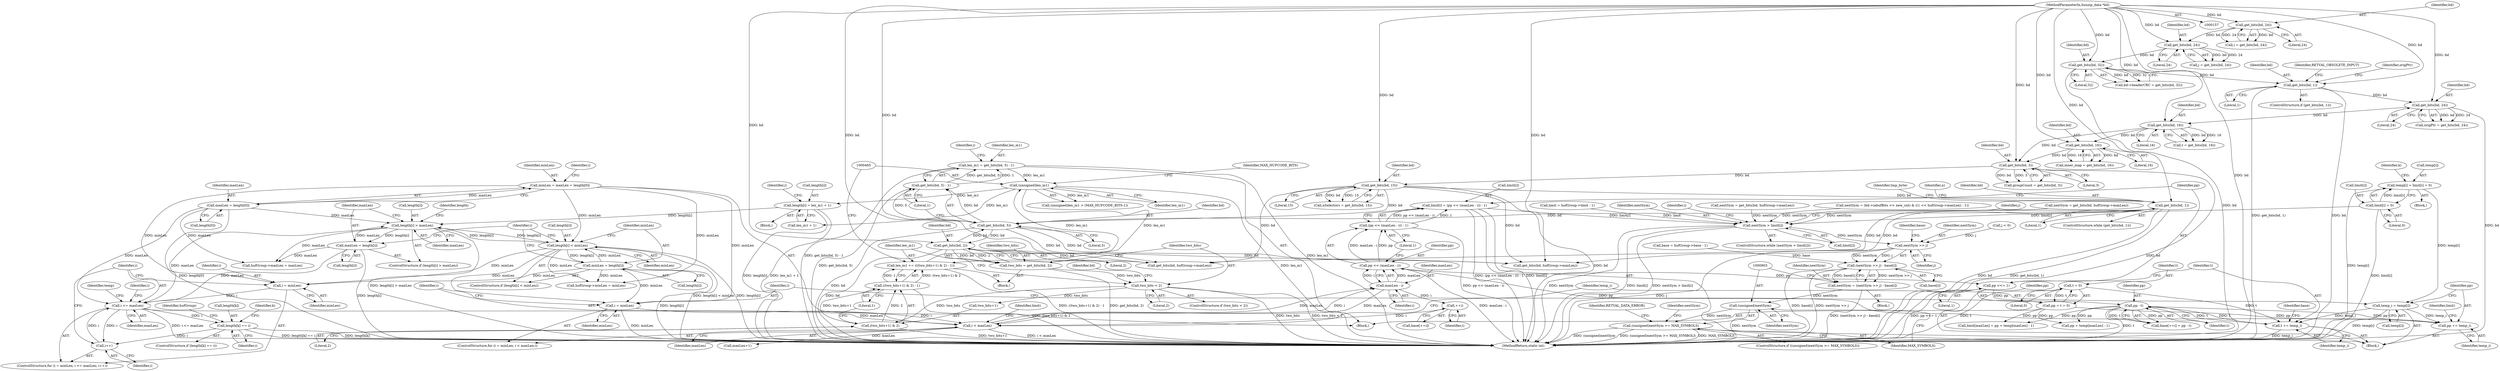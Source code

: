 digraph "0_busybox_0402cb32df015d9372578e3db27db47b33d5c7b0@integer" {
"1000657" [label="(Call,limit[i] = (pp << (maxLen - i)) - 1)"];
"1000661" [label="(Call,(pp << (maxLen - i)) - 1)"];
"1000662" [label="(Call,pp << (maxLen - i))"];
"1000654" [label="(Call,pp += temp_i)"];
"1000649" [label="(Call,temp_i = temp[i])"];
"1000588" [label="(Call,temp[i] = limit[i] = 0)"];
"1000592" [label="(Call,limit[i] = 0)"];
"1000679" [label="(Call,pp - t)"];
"1000668" [label="(Call,pp <<= 1)"];
"1000671" [label="(Call,t += temp_i)"];
"1000637" [label="(Call,t = 0)"];
"1000635" [label="(Call,pp = t = 0)"];
"1000664" [label="(Call,maxLen - i)"];
"1000644" [label="(Call,i < maxLen)"];
"1000677" [label="(Call,++i)"];
"1000641" [label="(Call,i = minLen)"];
"1000538" [label="(Call,minLen = length[i])"];
"1000533" [label="(Call,length[i] < minLen)"];
"1000521" [label="(Call,length[i] > maxLen)"];
"1000496" [label="(Call,length[i] = len_m1 + 1)"];
"1000464" [label="(Call,(unsigned)len_m1)"];
"1000442" [label="(Call,len_m1 = get_bits(bd, 5) - 1)"];
"1000444" [label="(Call,get_bits(bd, 5) - 1)"];
"1000445" [label="(Call,get_bits(bd, 5))"];
"1000381" [label="(Call,get_bits(bd, 1))"];
"1000357" [label="(Call,get_bits(bd, 15))"];
"1000328" [label="(Call,get_bits(bd, 3))"];
"1000274" [label="(Call,get_bits(bd, 16))"];
"1000255" [label="(Call,get_bits(bd, 24))"];
"1000248" [label="(Call,get_bits(bd, 1))"];
"1000224" [label="(Call,get_bits(bd, 32))"];
"1000217" [label="(Call,get_bits(bd, 24))"];
"1000212" [label="(Call,get_bits(bd, 24))"];
"1000158" [label="(MethodParameterIn,bunzip_data *bd)"];
"1000289" [label="(Call,get_bits(bd, 16))"];
"1000474" [label="(Call,get_bits(bd, 2))"];
"1000487" [label="(Call,len_m1 += (((two_bits+1) & 2) - 1))"];
"1000489" [label="(Call,((two_bits+1) & 2) - 1)"];
"1000490" [label="(Call,(two_bits+1) & 2)"];
"1000478" [label="(Call,two_bits < 2)"];
"1000472" [label="(Call,two_bits = get_bits(bd, 2))"];
"1000505" [label="(Call,maxLen = length[0])"];
"1000526" [label="(Call,maxLen = length[i])"];
"1000503" [label="(Call,minLen = maxLen = length[0])"];
"1000581" [label="(Call,i <= maxLen)"];
"1000578" [label="(Call,i = minLen)"];
"1000584" [label="(Call,i++)"];
"1000607" [label="(Call,length[k] == i)"];
"1000866" [label="(Call,nextSym > limit[i])"];
"1000894" [label="(Call,nextSym >> j)"];
"1000893" [label="(Call,(nextSym >> j) - base[i])"];
"1000891" [label="(Call,nextSym = (nextSym >> j) - base[i])"];
"1000902" [label="(Call,(unsigned)nextSym)"];
"1000901" [label="(Call,(unsigned)nextSym >= MAX_SYMBOLS)"];
"1000641" [label="(Call,i = minLen)"];
"1000668" [label="(Call,pp <<= 1)"];
"1000500" [label="(Call,len_m1 + 1)"];
"1000381" [label="(Call,get_bits(bd, 1))"];
"1000249" [label="(Identifier,bd)"];
"1000484" [label="(Identifier,bd)"];
"1000640" [label="(ControlStructure,for (i = minLen; i < maxLen;))"];
"1000272" [label="(Call,t = get_bits(bd, 16))"];
"1000900" [label="(ControlStructure,if ((unsigned)nextSym >= MAX_SYMBOLS))"];
"1000607" [label="(Call,length[k] == i)"];
"1000468" [label="(Identifier,MAX_HUFCODE_BITS)"];
"1000637" [label="(Call,t = 0)"];
"1000330" [label="(Literal,3)"];
"1000902" [label="(Call,(unsigned)nextSym)"];
"1000909" [label="(Identifier,nextSym)"];
"1000472" [label="(Call,two_bits = get_bits(bd, 2))"];
"1000672" [label="(Identifier,t)"];
"1000447" [label="(Literal,5)"];
"1000497" [label="(Call,length[i])"];
"1000865" [label="(ControlStructure,while (nextSym > limit[i]))"];
"1000478" [label="(Call,two_bits < 2)"];
"1000257" [label="(Literal,24)"];
"1000658" [label="(Call,limit[i])"];
"1000458" [label="(Block,)"];
"1000638" [label="(Identifier,t)"];
"1000394" [label="(Identifier,tmp_byte)"];
"1000646" [label="(Identifier,maxLen)"];
"1000215" [label="(Call,j = get_bits(bd, 24))"];
"1000276" [label="(Literal,16)"];
"1000905" [label="(Identifier,MAX_SYMBOLS)"];
"1000644" [label="(Call,i < maxLen)"];
"1000605" [label="(Identifier,k)"];
"1000212" [label="(Call,get_bits(bd, 24))"];
"1000586" [label="(Block,)"];
"1000328" [label="(Call,get_bits(bd, 3))"];
"1000217" [label="(Call,get_bits(bd, 24))"];
"1000488" [label="(Identifier,len_m1)"];
"1000867" [label="(Identifier,nextSym)"];
"1000684" [label="(Identifier,limit)"];
"1000696" [label="(Call,maxLen+1)"];
"1000615" [label="(Identifier,hufGroup)"];
"1000477" [label="(ControlStructure,if (two_bits < 2))"];
"1000213" [label="(Identifier,bd)"];
"1000872" [label="(Identifier,i)"];
"1000579" [label="(Identifier,i)"];
"1000210" [label="(Call,i = get_bits(bd, 24))"];
"1000581" [label="(Call,i <= maxLen)"];
"1000868" [label="(Call,limit[i])"];
"1000893" [label="(Call,(nextSym >> j) - base[i])"];
"1000578" [label="(Call,i = minLen)"];
"1000661" [label="(Call,(pp << (maxLen - i)) - 1)"];
"1000226" [label="(Literal,32)"];
"1000555" [label="(Call,hufGroup->maxLen = maxLen)"];
"1000445" [label="(Call,get_bits(bd, 5))"];
"1000669" [label="(Identifier,pp)"];
"1000673" [label="(Identifier,temp_i)"];
"1000538" [label="(Call,minLen = length[i])"];
"1000520" [label="(ControlStructure,if (length[i] > maxLen))"];
"1000674" [label="(Call,base[++i] = pp - t)"];
"1000491" [label="(Call,two_bits+1)"];
"1000650" [label="(Identifier,temp_i)"];
"1000891" [label="(Call,nextSym = (nextSym >> j) - base[i])"];
"1000219" [label="(Literal,24)"];
"1000512" [label="(Identifier,i)"];
"1000801" [label="(Call,get_bits(bd, hufGroup->maxLen))"];
"1000657" [label="(Call,limit[i] = (pp << (maxLen - i)) - 1)"];
"1000275" [label="(Identifier,bd)"];
"1000670" [label="(Literal,1)"];
"1000475" [label="(Identifier,bd)"];
"1000252" [label="(Identifier,RETVAL_OBSOLETE_INPUT)"];
"1000442" [label="(Call,len_m1 = get_bits(bd, 5) - 1)"];
"1000274" [label="(Call,get_bits(bd, 16))"];
"1000608" [label="(Call,length[k])"];
"1000220" [label="(Call,bd->headerCRC = get_bits(bd, 32))"];
"1000532" [label="(ControlStructure,if (length[i] < minLen))"];
"1000473" [label="(Identifier,two_bits)"];
"1000639" [label="(Literal,0)"];
"1000489" [label="(Call,((two_bits+1) & 2) - 1)"];
"1000582" [label="(Identifier,i)"];
"1000463" [label="(Call,(unsigned)len_m1 > (MAX_HUFCODE_BITS-1))"];
"1000678" [label="(Identifier,i)"];
"1000158" [label="(MethodParameterIn,bunzip_data *bd)"];
"1000662" [label="(Call,pp << (maxLen - i))"];
"1000214" [label="(Literal,24)"];
"1000593" [label="(Call,limit[i])"];
"1000474" [label="(Call,get_bits(bd, 2))"];
"1000255" [label="(Call,get_bits(bd, 24))"];
"1000256" [label="(Identifier,bd)"];
"1000460" [label="(Block,)"];
"1000250" [label="(Literal,1)"];
"1000507" [label="(Call,length[0])"];
"1000735" [label="(Block,)"];
"1000682" [label="(Call,limit[maxLen] = pp + temp[maxLen] - 1)"];
"1000666" [label="(Identifier,i)"];
"1000550" [label="(Call,hufGroup->minLen = minLen)"];
"1000503" [label="(Call,minLen = maxLen = length[0])"];
"1000584" [label="(Call,i++)"];
"1000635" [label="(Call,pp = t = 0)"];
"1000896" [label="(Identifier,j)"];
"1000654" [label="(Call,pp += temp_i)"];
"1000656" [label="(Identifier,temp_i)"];
"1000457" [label="(Identifier,i)"];
"1000904" [label="(Identifier,nextSym)"];
"1000583" [label="(Identifier,maxLen)"];
"1000588" [label="(Call,temp[i] = limit[i] = 0)"];
"1000537" [label="(Identifier,minLen)"];
"1001173" [label="(MethodReturn,static int)"];
"1000539" [label="(Identifier,minLen)"];
"1000443" [label="(Identifier,len_m1)"];
"1000387" [label="(Identifier,n)"];
"1000504" [label="(Identifier,minLen)"];
"1000853" [label="(Call,nextSym = get_bits(bd, hufGroup->maxLen))"];
"1000466" [label="(Identifier,len_m1)"];
"1000253" [label="(Call,origPtr = get_bits(bd, 24))"];
"1000464" [label="(Call,(unsigned)len_m1)"];
"1000671" [label="(Call,t += temp_i)"];
"1000254" [label="(Identifier,origPtr)"];
"1000835" [label="(Call,nextSym = (bd->inbufBits >> new_cnt) & ((1 << hufGroup->maxLen) - 1))"];
"1000383" [label="(Literal,1)"];
"1000357" [label="(Call,get_bits(bd, 15))"];
"1000898" [label="(Identifier,base)"];
"1000496" [label="(Call,length[i] = len_m1 + 1)"];
"1000645" [label="(Identifier,i)"];
"1000577" [label="(ControlStructure,for (i = minLen; i <= maxLen; i++))"];
"1000522" [label="(Call,length[i])"];
"1000382" [label="(Identifier,bd)"];
"1000495" [label="(Literal,1)"];
"1000494" [label="(Literal,2)"];
"1000580" [label="(Identifier,minLen)"];
"1000287" [label="(Call,inner_map = get_bits(bd, 16))"];
"1000665" [label="(Identifier,maxLen)"];
"1000907" [label="(Identifier,RETVAL_DATA_ERROR)"];
"1000326" [label="(Call,groupCount = get_bits(bd, 3))"];
"1000479" [label="(Identifier,two_bits)"];
"1000659" [label="(Identifier,limit)"];
"1000642" [label="(Identifier,i)"];
"1000758" [label="(Call,base = hufGroup->base - 1)"];
"1000225" [label="(Identifier,bd)"];
"1000329" [label="(Identifier,bd)"];
"1000248" [label="(Call,get_bits(bd, 1))"];
"1000585" [label="(Identifier,i)"];
"1000289" [label="(Call,get_bits(bd, 16))"];
"1000487" [label="(Call,len_m1 += (((two_bits+1) & 2) - 1))"];
"1000664" [label="(Call,maxLen - i)"];
"1000611" [label="(Identifier,i)"];
"1000679" [label="(Call,pp - t)"];
"1000380" [label="(ControlStructure,while (get_bits(bd, 1)))"];
"1000892" [label="(Identifier,nextSym)"];
"1000451" [label="(Identifier,i)"];
"1000506" [label="(Identifier,maxLen)"];
"1000866" [label="(Call,nextSym > limit[i])"];
"1000476" [label="(Literal,2)"];
"1000490" [label="(Call,(two_bits+1) & 2)"];
"1000291" [label="(Literal,16)"];
"1000533" [label="(Call,length[i] < minLen)"];
"1000590" [label="(Identifier,temp)"];
"1000446" [label="(Identifier,bd)"];
"1000480" [label="(Literal,2)"];
"1000680" [label="(Identifier,pp)"];
"1000894" [label="(Call,nextSym >> j)"];
"1000681" [label="(Identifier,t)"];
"1000526" [label="(Call,maxLen = length[i])"];
"1000534" [label="(Call,length[i])"];
"1000855" [label="(Call,get_bits(bd, hufGroup->maxLen))"];
"1000895" [label="(Identifier,nextSym)"];
"1000667" [label="(Literal,1)"];
"1000528" [label="(Call,length[i])"];
"1000622" [label="(Identifier,i)"];
"1000359" [label="(Literal,15)"];
"1000881" [label="(Call,j < 0)"];
"1000527" [label="(Identifier,maxLen)"];
"1000675" [label="(Call,base[++i])"];
"1000874" [label="(Identifier,j)"];
"1000636" [label="(Identifier,pp)"];
"1000596" [label="(Literal,0)"];
"1000525" [label="(Identifier,maxLen)"];
"1000355" [label="(Call,nSelectors = get_bits(bd, 15))"];
"1000647" [label="(Block,)"];
"1000901" [label="(Call,(unsigned)nextSym >= MAX_SYMBOLS)"];
"1000655" [label="(Identifier,pp)"];
"1000290" [label="(Identifier,bd)"];
"1000606" [label="(ControlStructure,if (length[k] == i))"];
"1000651" [label="(Call,temp[i])"];
"1000663" [label="(Identifier,pp)"];
"1000589" [label="(Call,temp[i])"];
"1000448" [label="(Literal,1)"];
"1000643" [label="(Identifier,minLen)"];
"1000897" [label="(Call,base[i])"];
"1000540" [label="(Call,length[i])"];
"1000677" [label="(Call,++i)"];
"1000247" [label="(ControlStructure,if (get_bits(bd, 1)))"];
"1000521" [label="(Call,length[i] > maxLen)"];
"1000535" [label="(Identifier,length)"];
"1000224" [label="(Call,get_bits(bd, 32))"];
"1000592" [label="(Call,limit[i] = 0)"];
"1000505" [label="(Call,maxLen = length[0])"];
"1000444" [label="(Call,get_bits(bd, 5) - 1)"];
"1000799" [label="(Call,nextSym = get_bits(bd, hufGroup->maxLen))"];
"1000599" [label="(Identifier,k)"];
"1000686" [label="(Call,pp + temp[maxLen] - 1)"];
"1000676" [label="(Identifier,base)"];
"1000218" [label="(Identifier,bd)"];
"1000435" [label="(Block,)"];
"1000765" [label="(Call,limit = hufGroup->limit - 1)"];
"1000649" [label="(Call,temp_i = temp[i])"];
"1000358" [label="(Identifier,bd)"];
"1000518" [label="(Identifier,i)"];
"1000657" -> "1000647"  [label="AST: "];
"1000657" -> "1000661"  [label="CFG: "];
"1000658" -> "1000657"  [label="AST: "];
"1000661" -> "1000657"  [label="AST: "];
"1000669" -> "1000657"  [label="CFG: "];
"1000657" -> "1001173"  [label="DDG: (pp << (maxLen - i)) - 1"];
"1000657" -> "1001173"  [label="DDG: limit[i]"];
"1000661" -> "1000657"  [label="DDG: pp << (maxLen - i)"];
"1000661" -> "1000657"  [label="DDG: 1"];
"1000657" -> "1000866"  [label="DDG: limit[i]"];
"1000661" -> "1000667"  [label="CFG: "];
"1000662" -> "1000661"  [label="AST: "];
"1000667" -> "1000661"  [label="AST: "];
"1000661" -> "1001173"  [label="DDG: pp << (maxLen - i)"];
"1000662" -> "1000661"  [label="DDG: pp"];
"1000662" -> "1000661"  [label="DDG: maxLen - i"];
"1000662" -> "1000664"  [label="CFG: "];
"1000663" -> "1000662"  [label="AST: "];
"1000664" -> "1000662"  [label="AST: "];
"1000667" -> "1000662"  [label="CFG: "];
"1000662" -> "1001173"  [label="DDG: maxLen - i"];
"1000654" -> "1000662"  [label="DDG: pp"];
"1000664" -> "1000662"  [label="DDG: maxLen"];
"1000664" -> "1000662"  [label="DDG: i"];
"1000662" -> "1000668"  [label="DDG: pp"];
"1000654" -> "1000647"  [label="AST: "];
"1000654" -> "1000656"  [label="CFG: "];
"1000655" -> "1000654"  [label="AST: "];
"1000656" -> "1000654"  [label="AST: "];
"1000659" -> "1000654"  [label="CFG: "];
"1000649" -> "1000654"  [label="DDG: temp_i"];
"1000679" -> "1000654"  [label="DDG: pp"];
"1000635" -> "1000654"  [label="DDG: pp"];
"1000649" -> "1000647"  [label="AST: "];
"1000649" -> "1000651"  [label="CFG: "];
"1000650" -> "1000649"  [label="AST: "];
"1000651" -> "1000649"  [label="AST: "];
"1000655" -> "1000649"  [label="CFG: "];
"1000649" -> "1001173"  [label="DDG: temp[i]"];
"1000588" -> "1000649"  [label="DDG: temp[i]"];
"1000649" -> "1000671"  [label="DDG: temp_i"];
"1000588" -> "1000586"  [label="AST: "];
"1000588" -> "1000592"  [label="CFG: "];
"1000589" -> "1000588"  [label="AST: "];
"1000592" -> "1000588"  [label="AST: "];
"1000599" -> "1000588"  [label="CFG: "];
"1000588" -> "1001173"  [label="DDG: temp[i]"];
"1000592" -> "1000588"  [label="DDG: limit[i]"];
"1000592" -> "1000596"  [label="CFG: "];
"1000593" -> "1000592"  [label="AST: "];
"1000596" -> "1000592"  [label="AST: "];
"1000592" -> "1001173"  [label="DDG: limit[i]"];
"1000592" -> "1000866"  [label="DDG: limit[i]"];
"1000679" -> "1000674"  [label="AST: "];
"1000679" -> "1000681"  [label="CFG: "];
"1000680" -> "1000679"  [label="AST: "];
"1000681" -> "1000679"  [label="AST: "];
"1000674" -> "1000679"  [label="CFG: "];
"1000679" -> "1001173"  [label="DDG: t"];
"1000679" -> "1000671"  [label="DDG: t"];
"1000679" -> "1000674"  [label="DDG: pp"];
"1000679" -> "1000674"  [label="DDG: t"];
"1000668" -> "1000679"  [label="DDG: pp"];
"1000671" -> "1000679"  [label="DDG: t"];
"1000679" -> "1000682"  [label="DDG: pp"];
"1000679" -> "1000686"  [label="DDG: pp"];
"1000668" -> "1000647"  [label="AST: "];
"1000668" -> "1000670"  [label="CFG: "];
"1000669" -> "1000668"  [label="AST: "];
"1000670" -> "1000668"  [label="AST: "];
"1000672" -> "1000668"  [label="CFG: "];
"1000668" -> "1001173"  [label="DDG: pp <<= 1"];
"1000671" -> "1000647"  [label="AST: "];
"1000671" -> "1000673"  [label="CFG: "];
"1000672" -> "1000671"  [label="AST: "];
"1000673" -> "1000671"  [label="AST: "];
"1000676" -> "1000671"  [label="CFG: "];
"1000671" -> "1001173"  [label="DDG: temp_i"];
"1000637" -> "1000671"  [label="DDG: t"];
"1000637" -> "1000635"  [label="AST: "];
"1000637" -> "1000639"  [label="CFG: "];
"1000638" -> "1000637"  [label="AST: "];
"1000639" -> "1000637"  [label="AST: "];
"1000635" -> "1000637"  [label="CFG: "];
"1000637" -> "1001173"  [label="DDG: t"];
"1000637" -> "1000635"  [label="DDG: t"];
"1000635" -> "1000435"  [label="AST: "];
"1000636" -> "1000635"  [label="AST: "];
"1000642" -> "1000635"  [label="CFG: "];
"1000635" -> "1000682"  [label="DDG: pp"];
"1000635" -> "1000686"  [label="DDG: pp"];
"1000664" -> "1000666"  [label="CFG: "];
"1000665" -> "1000664"  [label="AST: "];
"1000666" -> "1000664"  [label="AST: "];
"1000664" -> "1000644"  [label="DDG: maxLen"];
"1000644" -> "1000664"  [label="DDG: maxLen"];
"1000644" -> "1000664"  [label="DDG: i"];
"1000664" -> "1000677"  [label="DDG: i"];
"1000644" -> "1000640"  [label="AST: "];
"1000644" -> "1000646"  [label="CFG: "];
"1000645" -> "1000644"  [label="AST: "];
"1000646" -> "1000644"  [label="AST: "];
"1000650" -> "1000644"  [label="CFG: "];
"1000684" -> "1000644"  [label="CFG: "];
"1000644" -> "1001173"  [label="DDG: i < maxLen"];
"1000677" -> "1000644"  [label="DDG: i"];
"1000641" -> "1000644"  [label="DDG: i"];
"1000581" -> "1000644"  [label="DDG: maxLen"];
"1000644" -> "1000696"  [label="DDG: maxLen"];
"1000677" -> "1000675"  [label="AST: "];
"1000677" -> "1000678"  [label="CFG: "];
"1000678" -> "1000677"  [label="AST: "];
"1000675" -> "1000677"  [label="CFG: "];
"1000641" -> "1000640"  [label="AST: "];
"1000641" -> "1000643"  [label="CFG: "];
"1000642" -> "1000641"  [label="AST: "];
"1000643" -> "1000641"  [label="AST: "];
"1000645" -> "1000641"  [label="CFG: "];
"1000641" -> "1001173"  [label="DDG: minLen"];
"1000538" -> "1000641"  [label="DDG: minLen"];
"1000503" -> "1000641"  [label="DDG: minLen"];
"1000533" -> "1000641"  [label="DDG: minLen"];
"1000538" -> "1000532"  [label="AST: "];
"1000538" -> "1000540"  [label="CFG: "];
"1000539" -> "1000538"  [label="AST: "];
"1000540" -> "1000538"  [label="AST: "];
"1000518" -> "1000538"  [label="CFG: "];
"1000538" -> "1001173"  [label="DDG: length[i]"];
"1000538" -> "1000533"  [label="DDG: minLen"];
"1000533" -> "1000538"  [label="DDG: length[i]"];
"1000538" -> "1000550"  [label="DDG: minLen"];
"1000538" -> "1000578"  [label="DDG: minLen"];
"1000533" -> "1000532"  [label="AST: "];
"1000533" -> "1000537"  [label="CFG: "];
"1000534" -> "1000533"  [label="AST: "];
"1000537" -> "1000533"  [label="AST: "];
"1000539" -> "1000533"  [label="CFG: "];
"1000518" -> "1000533"  [label="CFG: "];
"1000533" -> "1001173"  [label="DDG: length[i] < minLen"];
"1000533" -> "1001173"  [label="DDG: length[i]"];
"1000533" -> "1000521"  [label="DDG: length[i]"];
"1000521" -> "1000533"  [label="DDG: length[i]"];
"1000503" -> "1000533"  [label="DDG: minLen"];
"1000533" -> "1000550"  [label="DDG: minLen"];
"1000533" -> "1000578"  [label="DDG: minLen"];
"1000521" -> "1000520"  [label="AST: "];
"1000521" -> "1000525"  [label="CFG: "];
"1000522" -> "1000521"  [label="AST: "];
"1000525" -> "1000521"  [label="AST: "];
"1000527" -> "1000521"  [label="CFG: "];
"1000535" -> "1000521"  [label="CFG: "];
"1000521" -> "1001173"  [label="DDG: length[i] > maxLen"];
"1000496" -> "1000521"  [label="DDG: length[i]"];
"1000505" -> "1000521"  [label="DDG: maxLen"];
"1000526" -> "1000521"  [label="DDG: maxLen"];
"1000521" -> "1000526"  [label="DDG: length[i]"];
"1000521" -> "1000555"  [label="DDG: maxLen"];
"1000521" -> "1000581"  [label="DDG: maxLen"];
"1000496" -> "1000458"  [label="AST: "];
"1000496" -> "1000500"  [label="CFG: "];
"1000497" -> "1000496"  [label="AST: "];
"1000500" -> "1000496"  [label="AST: "];
"1000457" -> "1000496"  [label="CFG: "];
"1000496" -> "1001173"  [label="DDG: length[i]"];
"1000496" -> "1001173"  [label="DDG: len_m1 + 1"];
"1000464" -> "1000496"  [label="DDG: len_m1"];
"1000464" -> "1000463"  [label="AST: "];
"1000464" -> "1000466"  [label="CFG: "];
"1000465" -> "1000464"  [label="AST: "];
"1000466" -> "1000464"  [label="AST: "];
"1000468" -> "1000464"  [label="CFG: "];
"1000464" -> "1001173"  [label="DDG: len_m1"];
"1000464" -> "1000463"  [label="DDG: len_m1"];
"1000442" -> "1000464"  [label="DDG: len_m1"];
"1000487" -> "1000464"  [label="DDG: len_m1"];
"1000464" -> "1000487"  [label="DDG: len_m1"];
"1000464" -> "1000500"  [label="DDG: len_m1"];
"1000442" -> "1000435"  [label="AST: "];
"1000442" -> "1000444"  [label="CFG: "];
"1000443" -> "1000442"  [label="AST: "];
"1000444" -> "1000442"  [label="AST: "];
"1000451" -> "1000442"  [label="CFG: "];
"1000442" -> "1001173"  [label="DDG: len_m1"];
"1000442" -> "1001173"  [label="DDG: get_bits(bd, 5) - 1"];
"1000444" -> "1000442"  [label="DDG: get_bits(bd, 5)"];
"1000444" -> "1000442"  [label="DDG: 1"];
"1000444" -> "1000448"  [label="CFG: "];
"1000445" -> "1000444"  [label="AST: "];
"1000448" -> "1000444"  [label="AST: "];
"1000444" -> "1001173"  [label="DDG: get_bits(bd, 5)"];
"1000445" -> "1000444"  [label="DDG: bd"];
"1000445" -> "1000444"  [label="DDG: 5"];
"1000445" -> "1000447"  [label="CFG: "];
"1000446" -> "1000445"  [label="AST: "];
"1000447" -> "1000445"  [label="AST: "];
"1000448" -> "1000445"  [label="CFG: "];
"1000445" -> "1001173"  [label="DDG: bd"];
"1000381" -> "1000445"  [label="DDG: bd"];
"1000474" -> "1000445"  [label="DDG: bd"];
"1000357" -> "1000445"  [label="DDG: bd"];
"1000158" -> "1000445"  [label="DDG: bd"];
"1000445" -> "1000474"  [label="DDG: bd"];
"1000445" -> "1000801"  [label="DDG: bd"];
"1000445" -> "1000855"  [label="DDG: bd"];
"1000381" -> "1000380"  [label="AST: "];
"1000381" -> "1000383"  [label="CFG: "];
"1000382" -> "1000381"  [label="AST: "];
"1000383" -> "1000381"  [label="AST: "];
"1000387" -> "1000381"  [label="CFG: "];
"1000394" -> "1000381"  [label="CFG: "];
"1000381" -> "1001173"  [label="DDG: bd"];
"1000381" -> "1001173"  [label="DDG: get_bits(bd, 1)"];
"1000357" -> "1000381"  [label="DDG: bd"];
"1000158" -> "1000381"  [label="DDG: bd"];
"1000381" -> "1000801"  [label="DDG: bd"];
"1000381" -> "1000855"  [label="DDG: bd"];
"1000357" -> "1000355"  [label="AST: "];
"1000357" -> "1000359"  [label="CFG: "];
"1000358" -> "1000357"  [label="AST: "];
"1000359" -> "1000357"  [label="AST: "];
"1000355" -> "1000357"  [label="CFG: "];
"1000357" -> "1001173"  [label="DDG: bd"];
"1000357" -> "1000355"  [label="DDG: bd"];
"1000357" -> "1000355"  [label="DDG: 15"];
"1000328" -> "1000357"  [label="DDG: bd"];
"1000158" -> "1000357"  [label="DDG: bd"];
"1000357" -> "1000801"  [label="DDG: bd"];
"1000357" -> "1000855"  [label="DDG: bd"];
"1000328" -> "1000326"  [label="AST: "];
"1000328" -> "1000330"  [label="CFG: "];
"1000329" -> "1000328"  [label="AST: "];
"1000330" -> "1000328"  [label="AST: "];
"1000326" -> "1000328"  [label="CFG: "];
"1000328" -> "1001173"  [label="DDG: bd"];
"1000328" -> "1000326"  [label="DDG: bd"];
"1000328" -> "1000326"  [label="DDG: 3"];
"1000274" -> "1000328"  [label="DDG: bd"];
"1000289" -> "1000328"  [label="DDG: bd"];
"1000158" -> "1000328"  [label="DDG: bd"];
"1000274" -> "1000272"  [label="AST: "];
"1000274" -> "1000276"  [label="CFG: "];
"1000275" -> "1000274"  [label="AST: "];
"1000276" -> "1000274"  [label="AST: "];
"1000272" -> "1000274"  [label="CFG: "];
"1000274" -> "1000272"  [label="DDG: bd"];
"1000274" -> "1000272"  [label="DDG: 16"];
"1000255" -> "1000274"  [label="DDG: bd"];
"1000158" -> "1000274"  [label="DDG: bd"];
"1000274" -> "1000289"  [label="DDG: bd"];
"1000255" -> "1000253"  [label="AST: "];
"1000255" -> "1000257"  [label="CFG: "];
"1000256" -> "1000255"  [label="AST: "];
"1000257" -> "1000255"  [label="AST: "];
"1000253" -> "1000255"  [label="CFG: "];
"1000255" -> "1001173"  [label="DDG: bd"];
"1000255" -> "1000253"  [label="DDG: bd"];
"1000255" -> "1000253"  [label="DDG: 24"];
"1000248" -> "1000255"  [label="DDG: bd"];
"1000158" -> "1000255"  [label="DDG: bd"];
"1000248" -> "1000247"  [label="AST: "];
"1000248" -> "1000250"  [label="CFG: "];
"1000249" -> "1000248"  [label="AST: "];
"1000250" -> "1000248"  [label="AST: "];
"1000252" -> "1000248"  [label="CFG: "];
"1000254" -> "1000248"  [label="CFG: "];
"1000248" -> "1001173"  [label="DDG: get_bits(bd, 1)"];
"1000248" -> "1001173"  [label="DDG: bd"];
"1000224" -> "1000248"  [label="DDG: bd"];
"1000158" -> "1000248"  [label="DDG: bd"];
"1000224" -> "1000220"  [label="AST: "];
"1000224" -> "1000226"  [label="CFG: "];
"1000225" -> "1000224"  [label="AST: "];
"1000226" -> "1000224"  [label="AST: "];
"1000220" -> "1000224"  [label="CFG: "];
"1000224" -> "1001173"  [label="DDG: bd"];
"1000224" -> "1000220"  [label="DDG: bd"];
"1000224" -> "1000220"  [label="DDG: 32"];
"1000217" -> "1000224"  [label="DDG: bd"];
"1000158" -> "1000224"  [label="DDG: bd"];
"1000217" -> "1000215"  [label="AST: "];
"1000217" -> "1000219"  [label="CFG: "];
"1000218" -> "1000217"  [label="AST: "];
"1000219" -> "1000217"  [label="AST: "];
"1000215" -> "1000217"  [label="CFG: "];
"1000217" -> "1000215"  [label="DDG: bd"];
"1000217" -> "1000215"  [label="DDG: 24"];
"1000212" -> "1000217"  [label="DDG: bd"];
"1000158" -> "1000217"  [label="DDG: bd"];
"1000212" -> "1000210"  [label="AST: "];
"1000212" -> "1000214"  [label="CFG: "];
"1000213" -> "1000212"  [label="AST: "];
"1000214" -> "1000212"  [label="AST: "];
"1000210" -> "1000212"  [label="CFG: "];
"1000212" -> "1000210"  [label="DDG: bd"];
"1000212" -> "1000210"  [label="DDG: 24"];
"1000158" -> "1000212"  [label="DDG: bd"];
"1000158" -> "1000157"  [label="AST: "];
"1000158" -> "1001173"  [label="DDG: bd"];
"1000158" -> "1000289"  [label="DDG: bd"];
"1000158" -> "1000474"  [label="DDG: bd"];
"1000158" -> "1000801"  [label="DDG: bd"];
"1000158" -> "1000855"  [label="DDG: bd"];
"1000289" -> "1000287"  [label="AST: "];
"1000289" -> "1000291"  [label="CFG: "];
"1000290" -> "1000289"  [label="AST: "];
"1000291" -> "1000289"  [label="AST: "];
"1000287" -> "1000289"  [label="CFG: "];
"1000289" -> "1000287"  [label="DDG: bd"];
"1000289" -> "1000287"  [label="DDG: 16"];
"1000474" -> "1000472"  [label="AST: "];
"1000474" -> "1000476"  [label="CFG: "];
"1000475" -> "1000474"  [label="AST: "];
"1000476" -> "1000474"  [label="AST: "];
"1000472" -> "1000474"  [label="CFG: "];
"1000474" -> "1001173"  [label="DDG: bd"];
"1000474" -> "1000472"  [label="DDG: bd"];
"1000474" -> "1000472"  [label="DDG: 2"];
"1000474" -> "1000801"  [label="DDG: bd"];
"1000474" -> "1000855"  [label="DDG: bd"];
"1000487" -> "1000460"  [label="AST: "];
"1000487" -> "1000489"  [label="CFG: "];
"1000488" -> "1000487"  [label="AST: "];
"1000489" -> "1000487"  [label="AST: "];
"1000465" -> "1000487"  [label="CFG: "];
"1000487" -> "1001173"  [label="DDG: ((two_bits+1) & 2) - 1"];
"1000489" -> "1000487"  [label="DDG: (two_bits+1) & 2"];
"1000489" -> "1000487"  [label="DDG: 1"];
"1000489" -> "1000495"  [label="CFG: "];
"1000490" -> "1000489"  [label="AST: "];
"1000495" -> "1000489"  [label="AST: "];
"1000489" -> "1001173"  [label="DDG: (two_bits+1) & 2"];
"1000490" -> "1000489"  [label="DDG: two_bits+1"];
"1000490" -> "1000489"  [label="DDG: 2"];
"1000490" -> "1000494"  [label="CFG: "];
"1000491" -> "1000490"  [label="AST: "];
"1000494" -> "1000490"  [label="AST: "];
"1000495" -> "1000490"  [label="CFG: "];
"1000490" -> "1001173"  [label="DDG: two_bits+1"];
"1000478" -> "1000490"  [label="DDG: two_bits"];
"1000478" -> "1000477"  [label="AST: "];
"1000478" -> "1000480"  [label="CFG: "];
"1000479" -> "1000478"  [label="AST: "];
"1000480" -> "1000478"  [label="AST: "];
"1000484" -> "1000478"  [label="CFG: "];
"1000488" -> "1000478"  [label="CFG: "];
"1000478" -> "1001173"  [label="DDG: two_bits"];
"1000478" -> "1001173"  [label="DDG: two_bits < 2"];
"1000472" -> "1000478"  [label="DDG: two_bits"];
"1000478" -> "1000491"  [label="DDG: two_bits"];
"1000472" -> "1000460"  [label="AST: "];
"1000473" -> "1000472"  [label="AST: "];
"1000479" -> "1000472"  [label="CFG: "];
"1000472" -> "1001173"  [label="DDG: get_bits(bd, 2)"];
"1000505" -> "1000503"  [label="AST: "];
"1000505" -> "1000507"  [label="CFG: "];
"1000506" -> "1000505"  [label="AST: "];
"1000507" -> "1000505"  [label="AST: "];
"1000503" -> "1000505"  [label="CFG: "];
"1000505" -> "1001173"  [label="DDG: length[0]"];
"1000505" -> "1000503"  [label="DDG: maxLen"];
"1000505" -> "1000555"  [label="DDG: maxLen"];
"1000505" -> "1000581"  [label="DDG: maxLen"];
"1000526" -> "1000520"  [label="AST: "];
"1000526" -> "1000528"  [label="CFG: "];
"1000527" -> "1000526"  [label="AST: "];
"1000528" -> "1000526"  [label="AST: "];
"1000518" -> "1000526"  [label="CFG: "];
"1000526" -> "1001173"  [label="DDG: length[i]"];
"1000526" -> "1000555"  [label="DDG: maxLen"];
"1000526" -> "1000581"  [label="DDG: maxLen"];
"1000503" -> "1000435"  [label="AST: "];
"1000504" -> "1000503"  [label="AST: "];
"1000512" -> "1000503"  [label="CFG: "];
"1000503" -> "1000550"  [label="DDG: minLen"];
"1000503" -> "1000578"  [label="DDG: minLen"];
"1000581" -> "1000577"  [label="AST: "];
"1000581" -> "1000583"  [label="CFG: "];
"1000582" -> "1000581"  [label="AST: "];
"1000583" -> "1000581"  [label="AST: "];
"1000590" -> "1000581"  [label="CFG: "];
"1000622" -> "1000581"  [label="CFG: "];
"1000581" -> "1001173"  [label="DDG: i <= maxLen"];
"1000578" -> "1000581"  [label="DDG: i"];
"1000584" -> "1000581"  [label="DDG: i"];
"1000581" -> "1000584"  [label="DDG: i"];
"1000581" -> "1000607"  [label="DDG: i"];
"1000578" -> "1000577"  [label="AST: "];
"1000578" -> "1000580"  [label="CFG: "];
"1000579" -> "1000578"  [label="AST: "];
"1000580" -> "1000578"  [label="AST: "];
"1000582" -> "1000578"  [label="CFG: "];
"1000584" -> "1000577"  [label="AST: "];
"1000584" -> "1000585"  [label="CFG: "];
"1000585" -> "1000584"  [label="AST: "];
"1000582" -> "1000584"  [label="CFG: "];
"1000607" -> "1000584"  [label="DDG: i"];
"1000607" -> "1000606"  [label="AST: "];
"1000607" -> "1000611"  [label="CFG: "];
"1000608" -> "1000607"  [label="AST: "];
"1000611" -> "1000607"  [label="AST: "];
"1000615" -> "1000607"  [label="CFG: "];
"1000605" -> "1000607"  [label="CFG: "];
"1000607" -> "1001173"  [label="DDG: length[k] == i"];
"1000607" -> "1001173"  [label="DDG: length[k]"];
"1000866" -> "1000865"  [label="AST: "];
"1000866" -> "1000868"  [label="CFG: "];
"1000867" -> "1000866"  [label="AST: "];
"1000868" -> "1000866"  [label="AST: "];
"1000872" -> "1000866"  [label="CFG: "];
"1000874" -> "1000866"  [label="CFG: "];
"1000866" -> "1001173"  [label="DDG: nextSym > limit[i]"];
"1000866" -> "1001173"  [label="DDG: nextSym"];
"1000866" -> "1001173"  [label="DDG: limit[i]"];
"1000799" -> "1000866"  [label="DDG: nextSym"];
"1000853" -> "1000866"  [label="DDG: nextSym"];
"1000835" -> "1000866"  [label="DDG: nextSym"];
"1000765" -> "1000866"  [label="DDG: limit"];
"1000866" -> "1000894"  [label="DDG: nextSym"];
"1000894" -> "1000893"  [label="AST: "];
"1000894" -> "1000896"  [label="CFG: "];
"1000895" -> "1000894"  [label="AST: "];
"1000896" -> "1000894"  [label="AST: "];
"1000898" -> "1000894"  [label="CFG: "];
"1000894" -> "1001173"  [label="DDG: j"];
"1000894" -> "1000893"  [label="DDG: nextSym"];
"1000894" -> "1000893"  [label="DDG: j"];
"1000881" -> "1000894"  [label="DDG: j"];
"1000893" -> "1000891"  [label="AST: "];
"1000893" -> "1000897"  [label="CFG: "];
"1000897" -> "1000893"  [label="AST: "];
"1000891" -> "1000893"  [label="CFG: "];
"1000893" -> "1001173"  [label="DDG: base[i]"];
"1000893" -> "1001173"  [label="DDG: nextSym >> j"];
"1000893" -> "1000891"  [label="DDG: nextSym >> j"];
"1000893" -> "1000891"  [label="DDG: base[i]"];
"1000758" -> "1000893"  [label="DDG: base"];
"1000891" -> "1000735"  [label="AST: "];
"1000892" -> "1000891"  [label="AST: "];
"1000903" -> "1000891"  [label="CFG: "];
"1000891" -> "1001173"  [label="DDG: (nextSym >> j) - base[i]"];
"1000891" -> "1000902"  [label="DDG: nextSym"];
"1000902" -> "1000901"  [label="AST: "];
"1000902" -> "1000904"  [label="CFG: "];
"1000903" -> "1000902"  [label="AST: "];
"1000904" -> "1000902"  [label="AST: "];
"1000905" -> "1000902"  [label="CFG: "];
"1000902" -> "1001173"  [label="DDG: nextSym"];
"1000902" -> "1000901"  [label="DDG: nextSym"];
"1000901" -> "1000900"  [label="AST: "];
"1000901" -> "1000905"  [label="CFG: "];
"1000905" -> "1000901"  [label="AST: "];
"1000907" -> "1000901"  [label="CFG: "];
"1000909" -> "1000901"  [label="CFG: "];
"1000901" -> "1001173"  [label="DDG: MAX_SYMBOLS"];
"1000901" -> "1001173"  [label="DDG: (unsigned)nextSym"];
"1000901" -> "1001173"  [label="DDG: (unsigned)nextSym >= MAX_SYMBOLS"];
}
